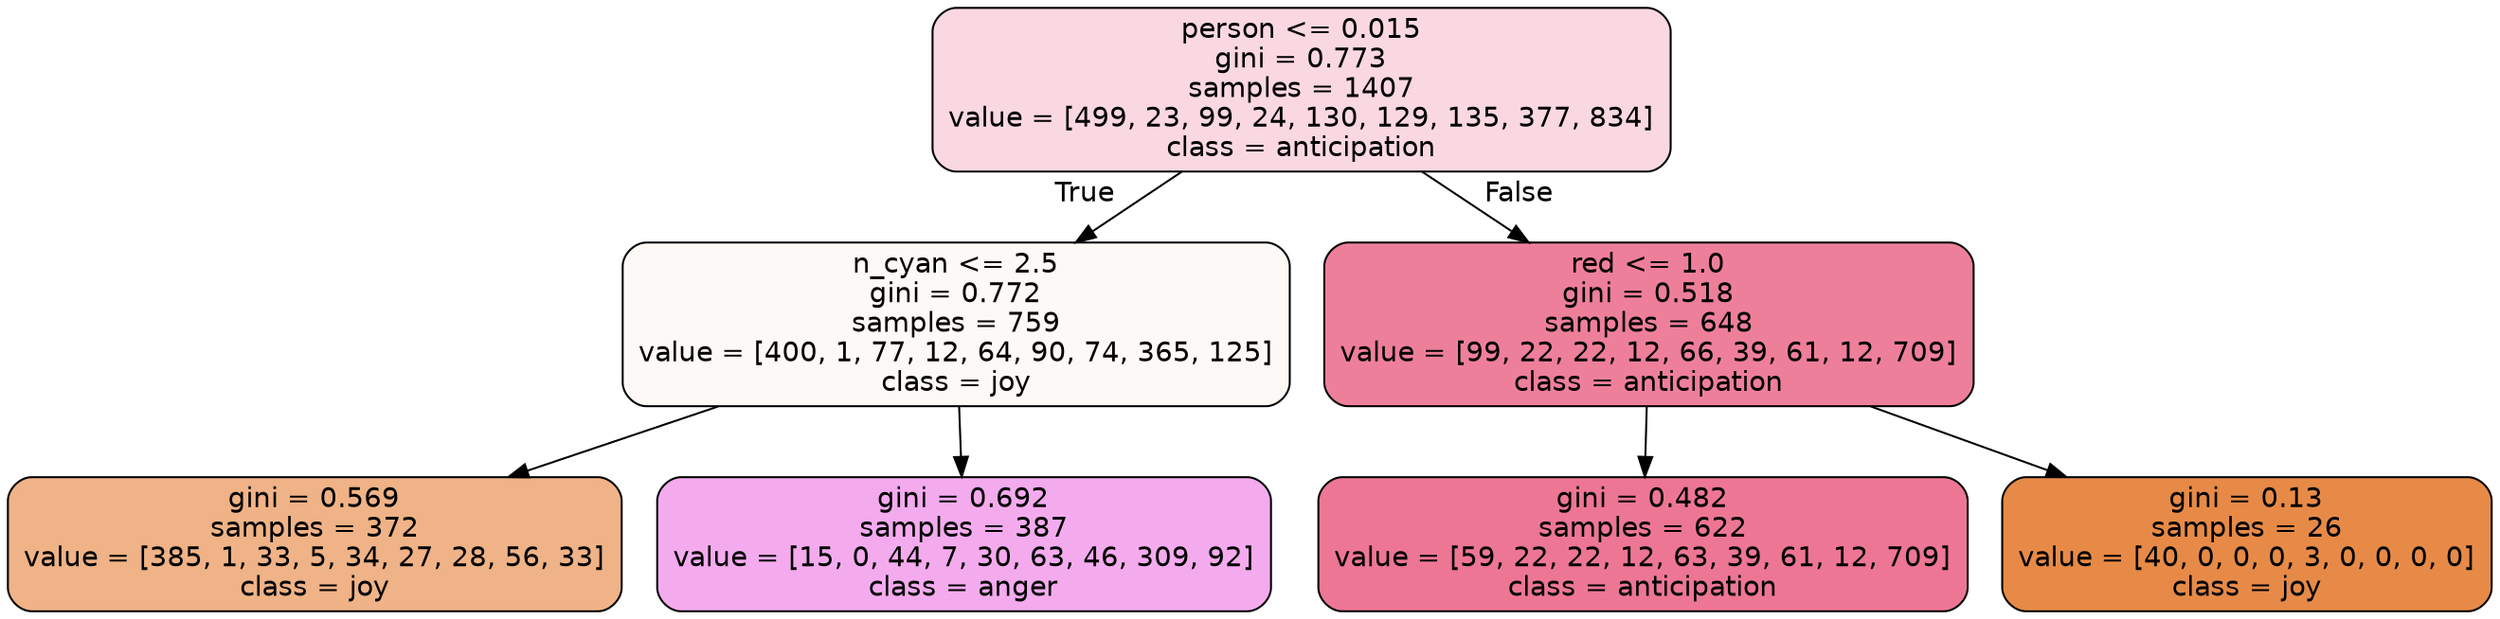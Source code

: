 digraph Tree {
node [shape=box, style="filled, rounded", color="black", fontname=helvetica] ;
edge [fontname=helvetica] ;
0 [label="person <= 0.015\ngini = 0.773\nsamples = 1407\nvalue = [499, 23, 99, 24, 130, 129, 135, 377, 834]\nclass = anticipation", fillcolor="#e5396431"] ;
1 [label="n_cyan <= 2.5\ngini = 0.772\nsamples = 759\nvalue = [400, 1, 77, 12, 64, 90, 74, 365, 125]\nclass = joy", fillcolor="#e581390b"] ;
0 -> 1 [labeldistance=2.5, labelangle=45, headlabel="True"] ;
2 [label="gini = 0.569\nsamples = 372\nvalue = [385, 1, 33, 5, 34, 27, 28, 56, 33]\nclass = joy", fillcolor="#e581399a"] ;
1 -> 2 ;
3 [label="gini = 0.692\nsamples = 387\nvalue = [15, 0, 44, 7, 30, 63, 46, 309, 92]\nclass = anger", fillcolor="#e539d76c"] ;
1 -> 3 ;
4 [label="red <= 1.0\ngini = 0.518\nsamples = 648\nvalue = [99, 22, 22, 12, 66, 39, 61, 12, 709]\nclass = anticipation", fillcolor="#e53964a5"] ;
0 -> 4 [labeldistance=2.5, labelangle=-45, headlabel="False"] ;
5 [label="gini = 0.482\nsamples = 622\nvalue = [59, 22, 22, 12, 63, 39, 61, 12, 709]\nclass = anticipation", fillcolor="#e53964b0"] ;
4 -> 5 ;
6 [label="gini = 0.13\nsamples = 26\nvalue = [40, 0, 0, 0, 3, 0, 0, 0, 0]\nclass = joy", fillcolor="#e58139ec"] ;
4 -> 6 ;
}